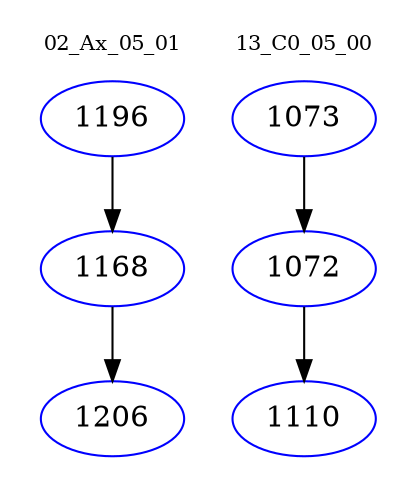 digraph{
subgraph cluster_0 {
color = white
label = "02_Ax_05_01";
fontsize=10;
T0_1196 [label="1196", color="blue"]
T0_1196 -> T0_1168 [color="black"]
T0_1168 [label="1168", color="blue"]
T0_1168 -> T0_1206 [color="black"]
T0_1206 [label="1206", color="blue"]
}
subgraph cluster_1 {
color = white
label = "13_C0_05_00";
fontsize=10;
T1_1073 [label="1073", color="blue"]
T1_1073 -> T1_1072 [color="black"]
T1_1072 [label="1072", color="blue"]
T1_1072 -> T1_1110 [color="black"]
T1_1110 [label="1110", color="blue"]
}
}
